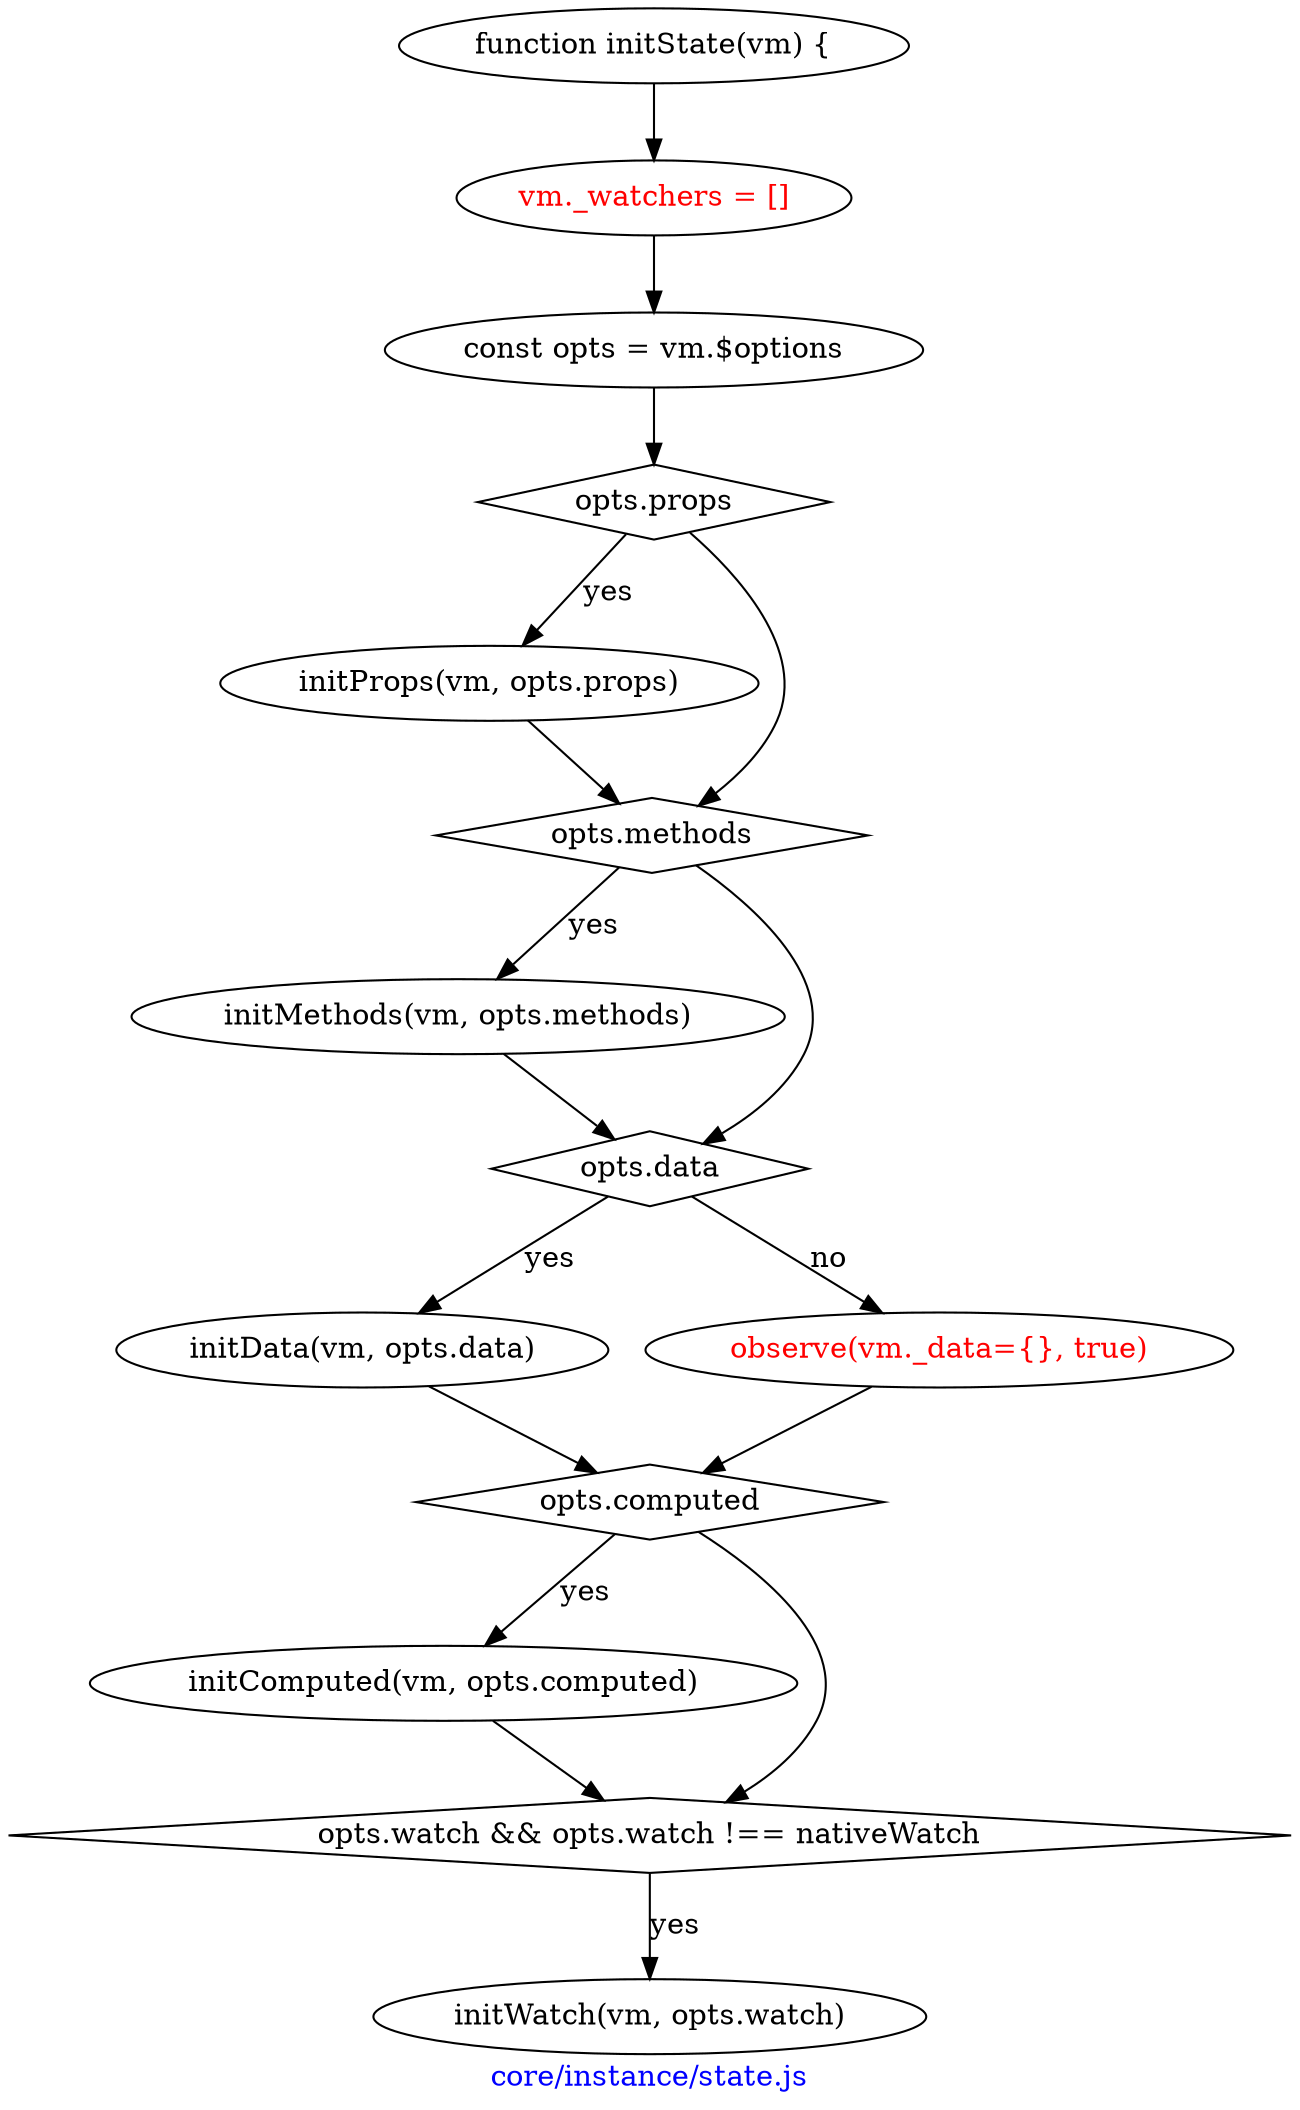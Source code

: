 digraph G {
    graph [
        label="core/instance/state.js"
        fontcolor=blue
    ]
    start [
        label="function initState(vm) {"
    ]
    initWatcher [
        label="vm._watchers = []"
        fontcolor=red
    ]
    start -> initWatcher
    varOptins [
        label="const opts = vm.$options"
    ]
    initWatcher -> varOptins
    hasProps [
        label="opts.props"
        shape=diamond
    ]
    varOptins -> hasProps
    initProps [
        label="initProps(vm, opts.props)"
    ]
    hasProps -> initProps [label="yes"]
    hasMethods [
        label="opts.methods"
        shape=diamond
    ]
    initProps -> hasMethods
    hasProps -> hasMethods
    initMethods [
        label="initMethods(vm, opts.methods)"
    ]
    hasMethods -> initMethods [label="yes"]
    hasData [
        label="opts.data"
        shape=diamond
    ]
    initMethods -> hasData
    hasMethods -> hasData
    initData [
        label="initData(vm, opts.data)"
    ]
    hasData -> initData [label="yes"]
    observe [
        label="observe(vm._data={}, true)"
        fontcolor=red
    ]
    hasData -> observe [label="no"]
    hasComputed [
        label="opts.computed"
        shape=diamond
    ]
    initData -> hasComputed
    observe -> hasComputed
    initComputed [
        label="initComputed(vm, opts.computed)"
    ]
    hasComputed -> initComputed [label="yes"]
    hasWatch [
        label="opts.watch && opts.watch !== nativeWatch"
        shape=diamond
    ]
    hasComputed -> hasWatch
    initComputed -> hasWatch
    initWatch [
        label="initWatch(vm, opts.watch)"
    ]
    hasWatch -> initWatch [label="yes"]
}